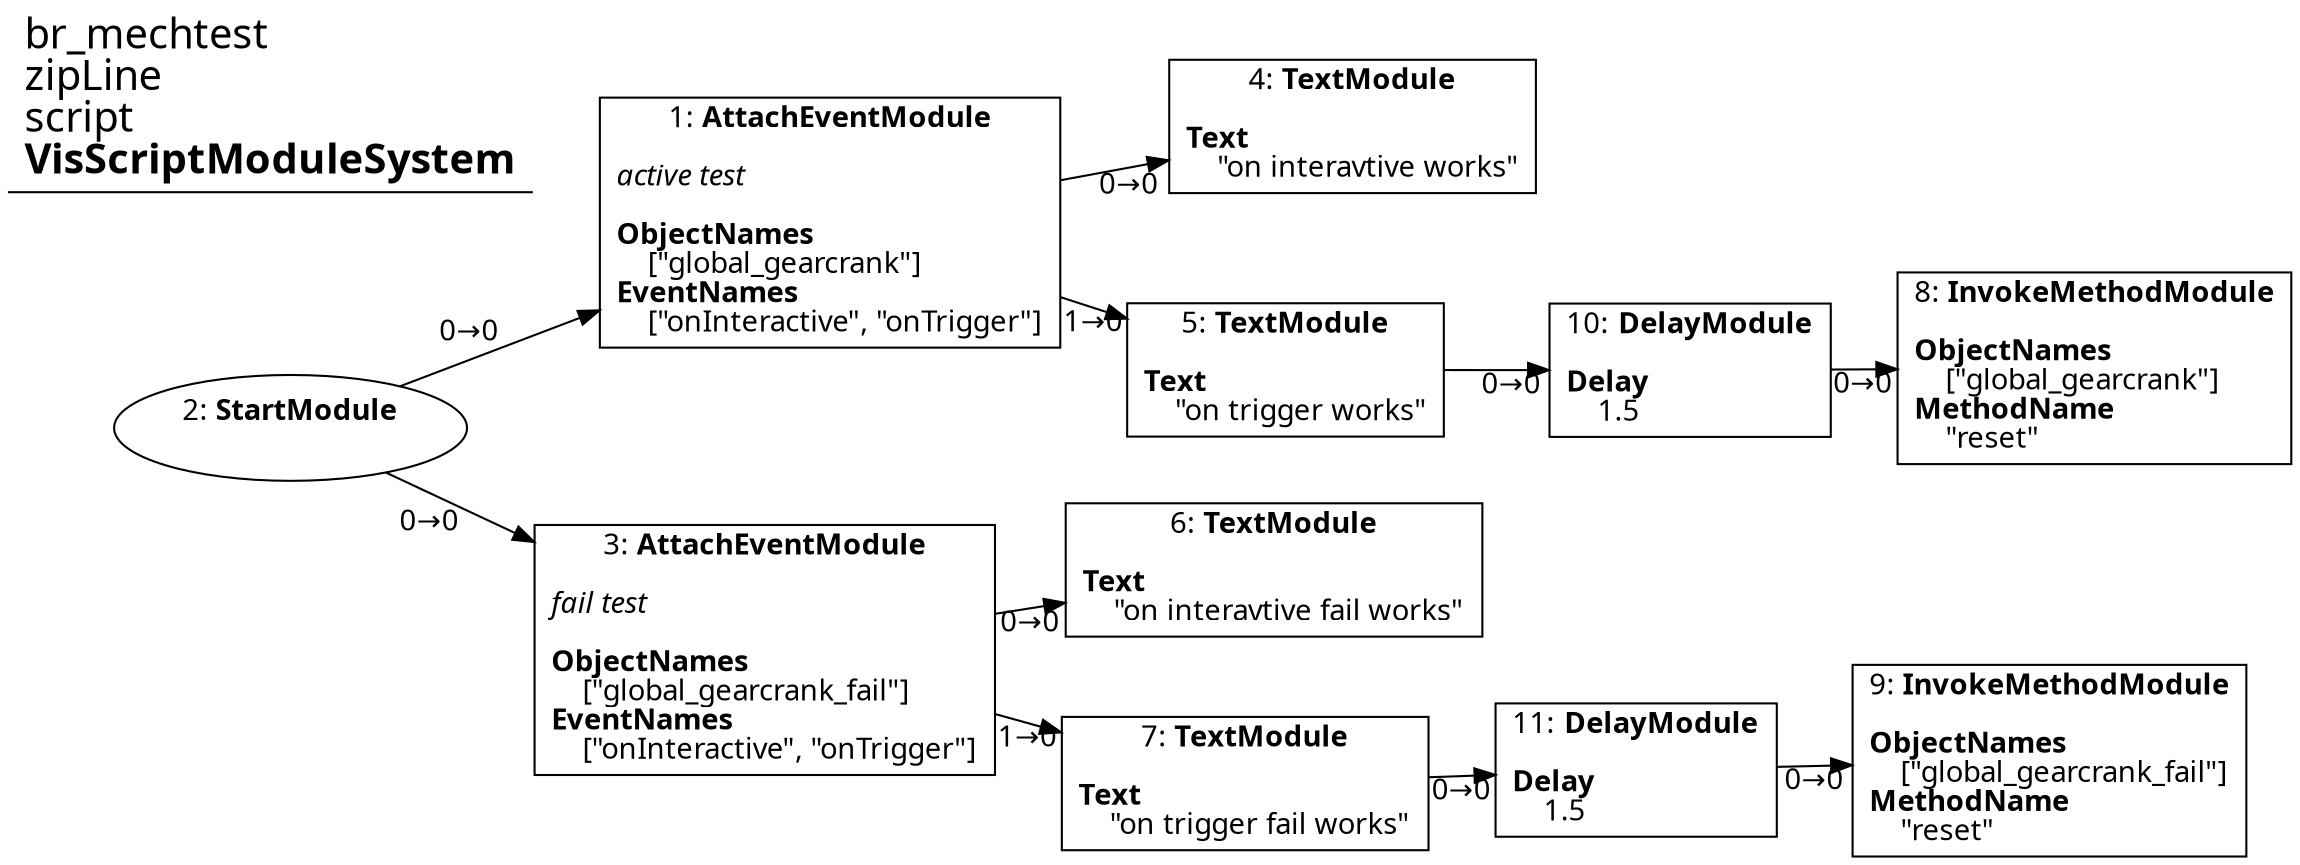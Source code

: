 digraph {
    layout = fdp;
    overlap = prism;
    sep = "+16";
    splines = spline;

    node [ shape = box ];

    graph [ fontname = "Segoe UI" ];
    node [ fontname = "Segoe UI" ];
    edge [ fontname = "Segoe UI" ];

    1 [ label = <1: <b>AttachEventModule</b><br/><br/><i>active test<br align="left"/></i><br align="left"/><b>ObjectNames</b><br align="left"/>    [&quot;global_gearcrank&quot;]<br align="left"/><b>EventNames</b><br align="left"/>    [&quot;onInteractive&quot;, &quot;onTrigger&quot;]<br align="left"/>> ];
    1 [ pos = "0.33100003,-0.128!" ];
    1 -> 5 [ label = "1→0" ];
    1 -> 4 [ label = "0→0" ];

    2 [ label = <2: <b>StartModule</b><br/><br/>> ];
    2 [ shape = oval ]
    2 [ pos = "0.068,-0.246!" ];
    2 -> 1 [ label = "0→0" ];
    2 -> 3 [ label = "0→0" ];

    3 [ label = <3: <b>AttachEventModule</b><br/><br/><i>fail test<br align="left"/></i><br align="left"/><b>ObjectNames</b><br align="left"/>    [&quot;global_gearcrank_fail&quot;]<br align="left"/><b>EventNames</b><br align="left"/>    [&quot;onInteractive&quot;, &quot;onTrigger&quot;]<br align="left"/>> ];
    3 [ pos = "0.33100003,-0.35900003!" ];
    3 -> 6 [ label = "0→0" ];
    3 -> 7 [ label = "1→0" ];

    4 [ label = <4: <b>TextModule</b><br/><br/><b>Text</b><br align="left"/>    &quot;on interavtive works&quot;<br align="left"/>> ];
    4 [ pos = "0.588,-0.074!" ];

    5 [ label = <5: <b>TextModule</b><br/><br/><b>Text</b><br align="left"/>    &quot;on trigger works&quot;<br align="left"/>> ];
    5 [ pos = "0.59000003,-0.21300001!" ];
    5 -> 10 [ label = "0→0" ];

    6 [ label = <6: <b>TextModule</b><br/><br/><b>Text</b><br align="left"/>    &quot;on interavtive fail works&quot;<br align="left"/>> ];
    6 [ pos = "0.587,-0.30100003!" ];

    7 [ label = <7: <b>TextModule</b><br/><br/><b>Text</b><br align="left"/>    &quot;on trigger fail works&quot;<br align="left"/>> ];
    7 [ pos = "0.58900005,-0.44000003!" ];
    7 -> 11 [ label = "0→0" ];

    8 [ label = <8: <b>InvokeMethodModule</b><br/><br/><b>ObjectNames</b><br align="left"/>    [&quot;global_gearcrank&quot;]<br align="left"/><b>MethodName</b><br align="left"/>    &quot;reset&quot;<br align="left"/>> ];
    8 [ pos = "0.93900007,-0.21300001!" ];

    9 [ label = <9: <b>InvokeMethodModule</b><br/><br/><b>ObjectNames</b><br align="left"/>    [&quot;global_gearcrank_fail&quot;]<br align="left"/><b>MethodName</b><br align="left"/>    &quot;reset&quot;<br align="left"/>> ];
    9 [ pos = "0.933,-0.44000003!" ];

    10 [ label = <10: <b>DelayModule</b><br/><br/><b>Delay</b><br align="left"/>    1.5<br align="left"/>> ];
    10 [ pos = "0.79700005,-0.21300001!" ];
    10 -> 8 [ label = "0→0" ];

    11 [ label = <11: <b>DelayModule</b><br/><br/><b>Delay</b><br align="left"/>    1.5<br align="left"/>> ];
    11 [ pos = "0.786,-0.44000003!" ];
    11 -> 9 [ label = "0→0" ];

    title [ pos = "0.067,-0.07300001!" ];
    title [ shape = underline ];
    title [ label = <<font point-size="20">br_mechtest<br align="left"/>zipLine<br align="left"/>script<br align="left"/><b>VisScriptModuleSystem</b><br align="left"/></font>> ];
}
